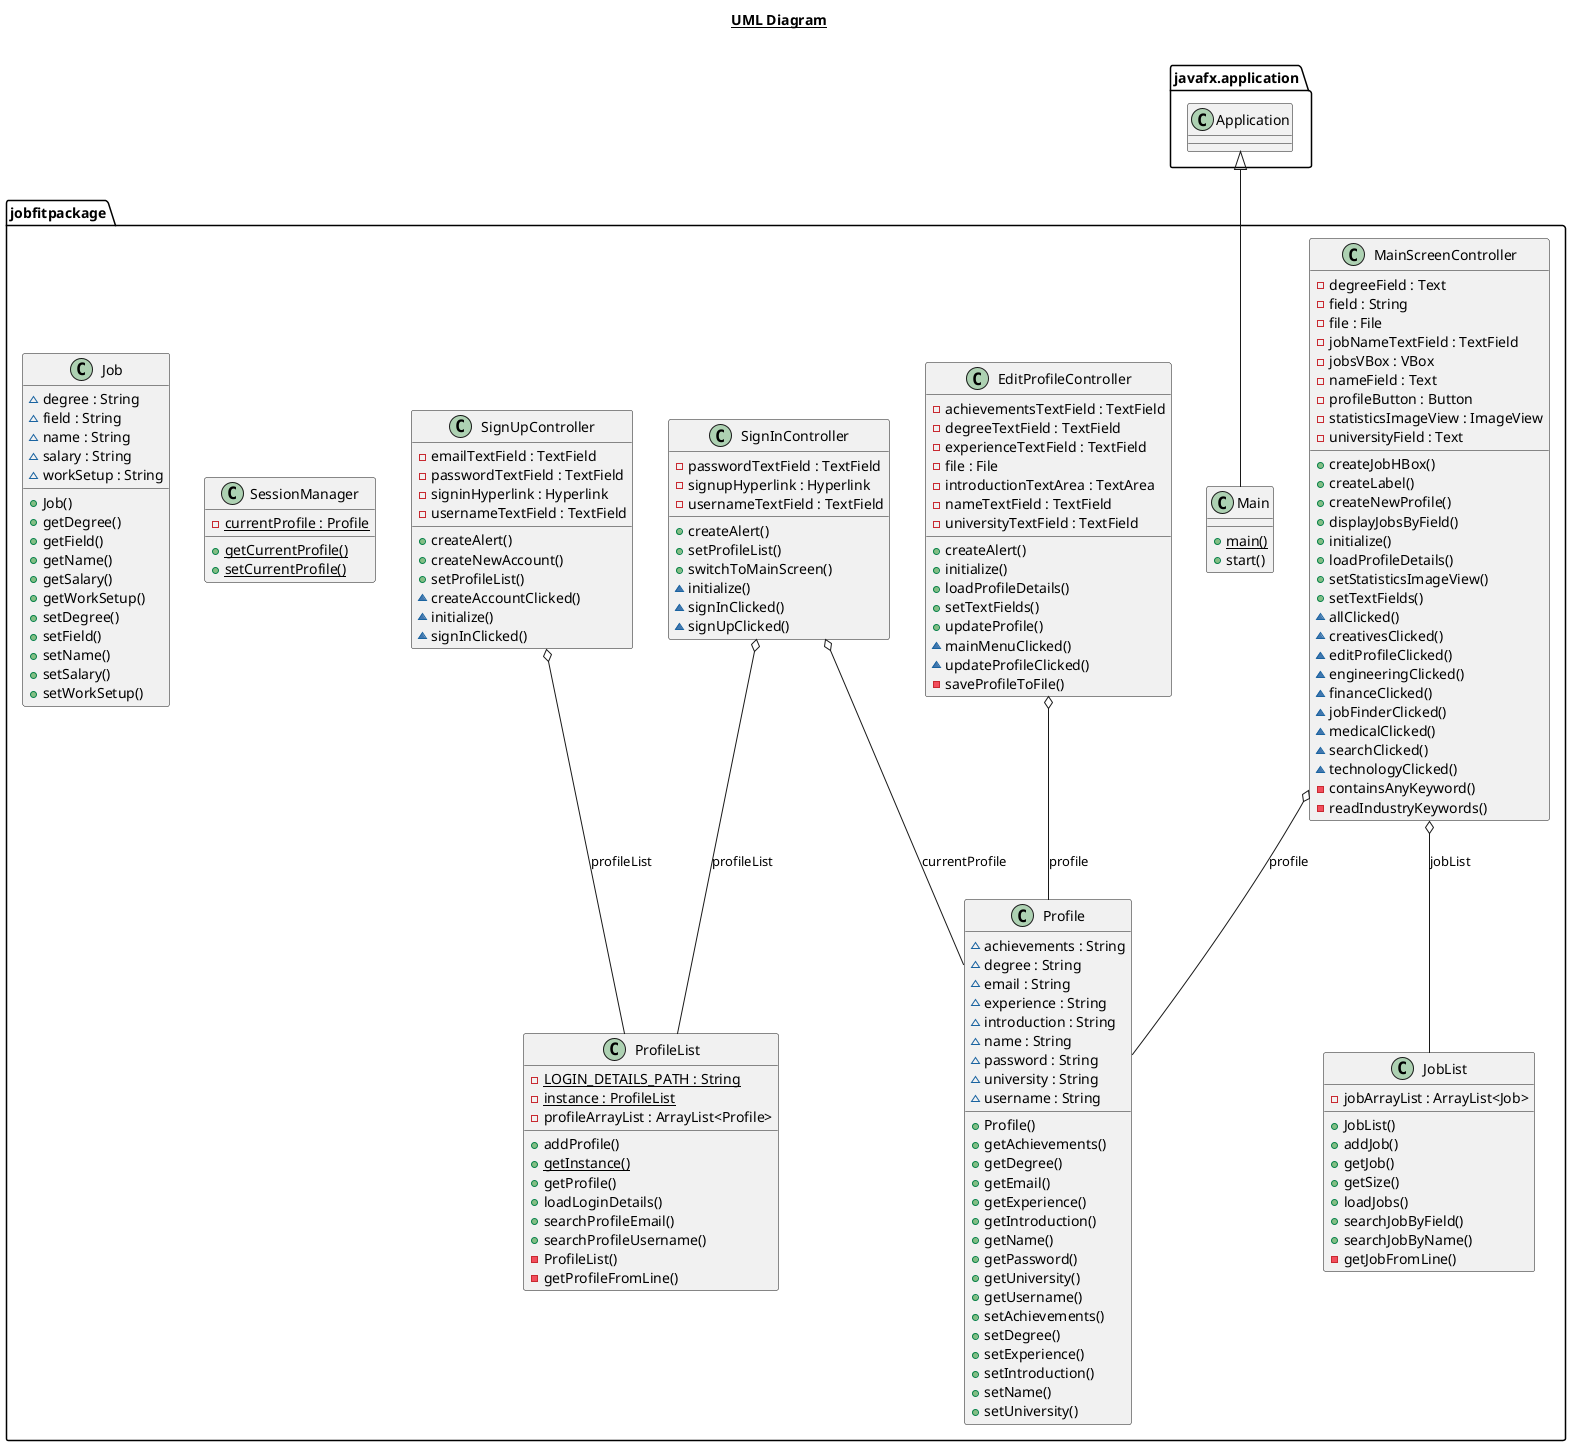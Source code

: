 @startuml

title __UML Diagram__\n

set namespaceseparator none

namespace javafx.application {
  class Application {}
}

namespace jobfitpackage {
  class EditProfileController {
      - achievementsTextField : TextField
      - degreeTextField : TextField
      - experienceTextField : TextField
      - file : File
      - introductionTextArea : TextArea
      - nameTextField : TextField
      - universityTextField : TextField
      + createAlert()
      + initialize()
      + loadProfileDetails()
      + setTextFields()
      + updateProfile()
      ~ mainMenuClicked()
      ~ updateProfileClicked()
      - saveProfileToFile()
  }
}

namespace jobfitpackage {
    class Profile {
        ~ achievements : String
        ~ degree : String
        ~ email : String
        ~ experience : String
        ~ introduction : String
        ~ name : String
        ~ password : String
        ~ university : String
        ~ username : String
        + Profile()
        + getAchievements()
        + getDegree()
        + getEmail()
        + getExperience()
        + getIntroduction()
        + getName()
        + getPassword()
        + getUniversity()
        + getUsername()
        + setAchievements()
        + setDegree()
        + setExperience()
        + setIntroduction()
        + setName()
        + setUniversity()
    }
  }

namespace jobfitpackage {
  class JobList {
      - jobArrayList : ArrayList<Job>
      + JobList()
      + addJob()
      + getJob()
      + getSize()
      + loadJobs()
      + searchJobByField()
      + searchJobByName()
      - getJobFromLine()
  }
}

namespace jobfitpackage {
  class Main {
      {static} + main()
      + start()
  }
}

namespace jobfitpackage {
  class MainScreenController {
      - degreeField : Text
      - field : String
      - file : File
      - jobNameTextField : TextField
      - jobsVBox : VBox
      - nameField : Text
      - profileButton : Button
      - statisticsImageView : ImageView
      - universityField : Text
      + createJobHBox()
      + createLabel()
      + createNewProfile()
      + displayJobsByField()
      + initialize()
      + loadProfileDetails()
      + setStatisticsImageView()
      + setTextFields()
      ~ allClicked()
      ~ creativesClicked()
      ~ editProfileClicked()
      ~ engineeringClicked()
      ~ financeClicked()
      ~ jobFinderClicked()
      ~ medicalClicked()
      ~ searchClicked()
      ~ technologyClicked()
      - containsAnyKeyword()
      - readIndustryKeywords()
  }
}

namespace jobfitpackage {
  class ProfileList {
      {static} - LOGIN_DETAILS_PATH : String
      {static} - instance : ProfileList
      - profileArrayList : ArrayList<Profile>
      + addProfile()
      {static} + getInstance()
      + getProfile()
      + loadLoginDetails()
      + searchProfileEmail()
      + searchProfileUsername()
      - ProfileList()
      - getProfileFromLine()
  }
}

namespace jobfitpackage {
  class SignInController {
      - passwordTextField : TextField
      - signupHyperlink : Hyperlink
      - usernameTextField : TextField
      + createAlert()
      + setProfileList()
      + switchToMainScreen()
      ~ initialize()
      ~ signInClicked()
      ~ signUpClicked()
  }
}

namespace jobfitpackage {
  class SignUpController {
      - emailTextField : TextField
      - passwordTextField : TextField
      - signinHyperlink : Hyperlink
      - usernameTextField : TextField
      + createAlert()
      + createNewAccount()
      + setProfileList()
      ~ createAccountClicked()
      ~ initialize()
      ~ signInClicked()
  }
}

namespace jobfitpackage {
  class SessionManager {
      {static} - currentProfile : Profile
      {static} + getCurrentProfile()
      {static} + setCurrentProfile()
  }
}

namespace jobfitpackage {
  class Job {
      ~ degree : String
      ~ field : String
      ~ name : String
      ~ salary : String
      ~ workSetup : String
      + Job()
      + getDegree()
      + getField()
      + getName()
      + getSalary()
      + getWorkSetup()
      + setDegree()
      + setField()
      + setName()
      + setSalary()
      + setWorkSetup()
  }
}


EditProfileController o-- Profile : profile
Main -up-|> Application
MainScreenController o-- JobList : jobList
MainScreenController o-- Profile : profile
SignInController o-- Profile : currentProfile
SignInController o-- ProfileList : profileList
SignUpController o-- ProfileList : profileList

@enduml
